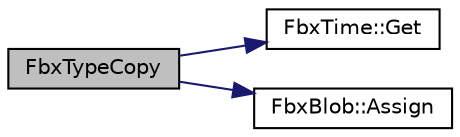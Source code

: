 digraph "FbxTypeCopy"
{
  edge [fontname="Helvetica",fontsize="10",labelfontname="Helvetica",labelfontsize="10"];
  node [fontname="Helvetica",fontsize="10",shape=record];
  rankdir="LR";
  Node789 [label="FbxTypeCopy",height=0.2,width=0.4,color="black", fillcolor="grey75", style="filled", fontcolor="black"];
  Node789 -> Node790 [color="midnightblue",fontsize="10",style="solid",fontname="Helvetica"];
  Node790 [label="FbxTime::Get",height=0.2,width=0.4,color="black", fillcolor="white", style="filled",URL="$class_fbx_time.html#a17447886f905390b991a2d48ddb5a375"];
  Node789 -> Node791 [color="midnightblue",fontsize="10",style="solid",fontname="Helvetica"];
  Node791 [label="FbxBlob::Assign",height=0.2,width=0.4,color="black", fillcolor="white", style="filled",URL="$class_fbx_blob.html#a9370942703afba1f51798ff5ac2b0ec5"];
}
